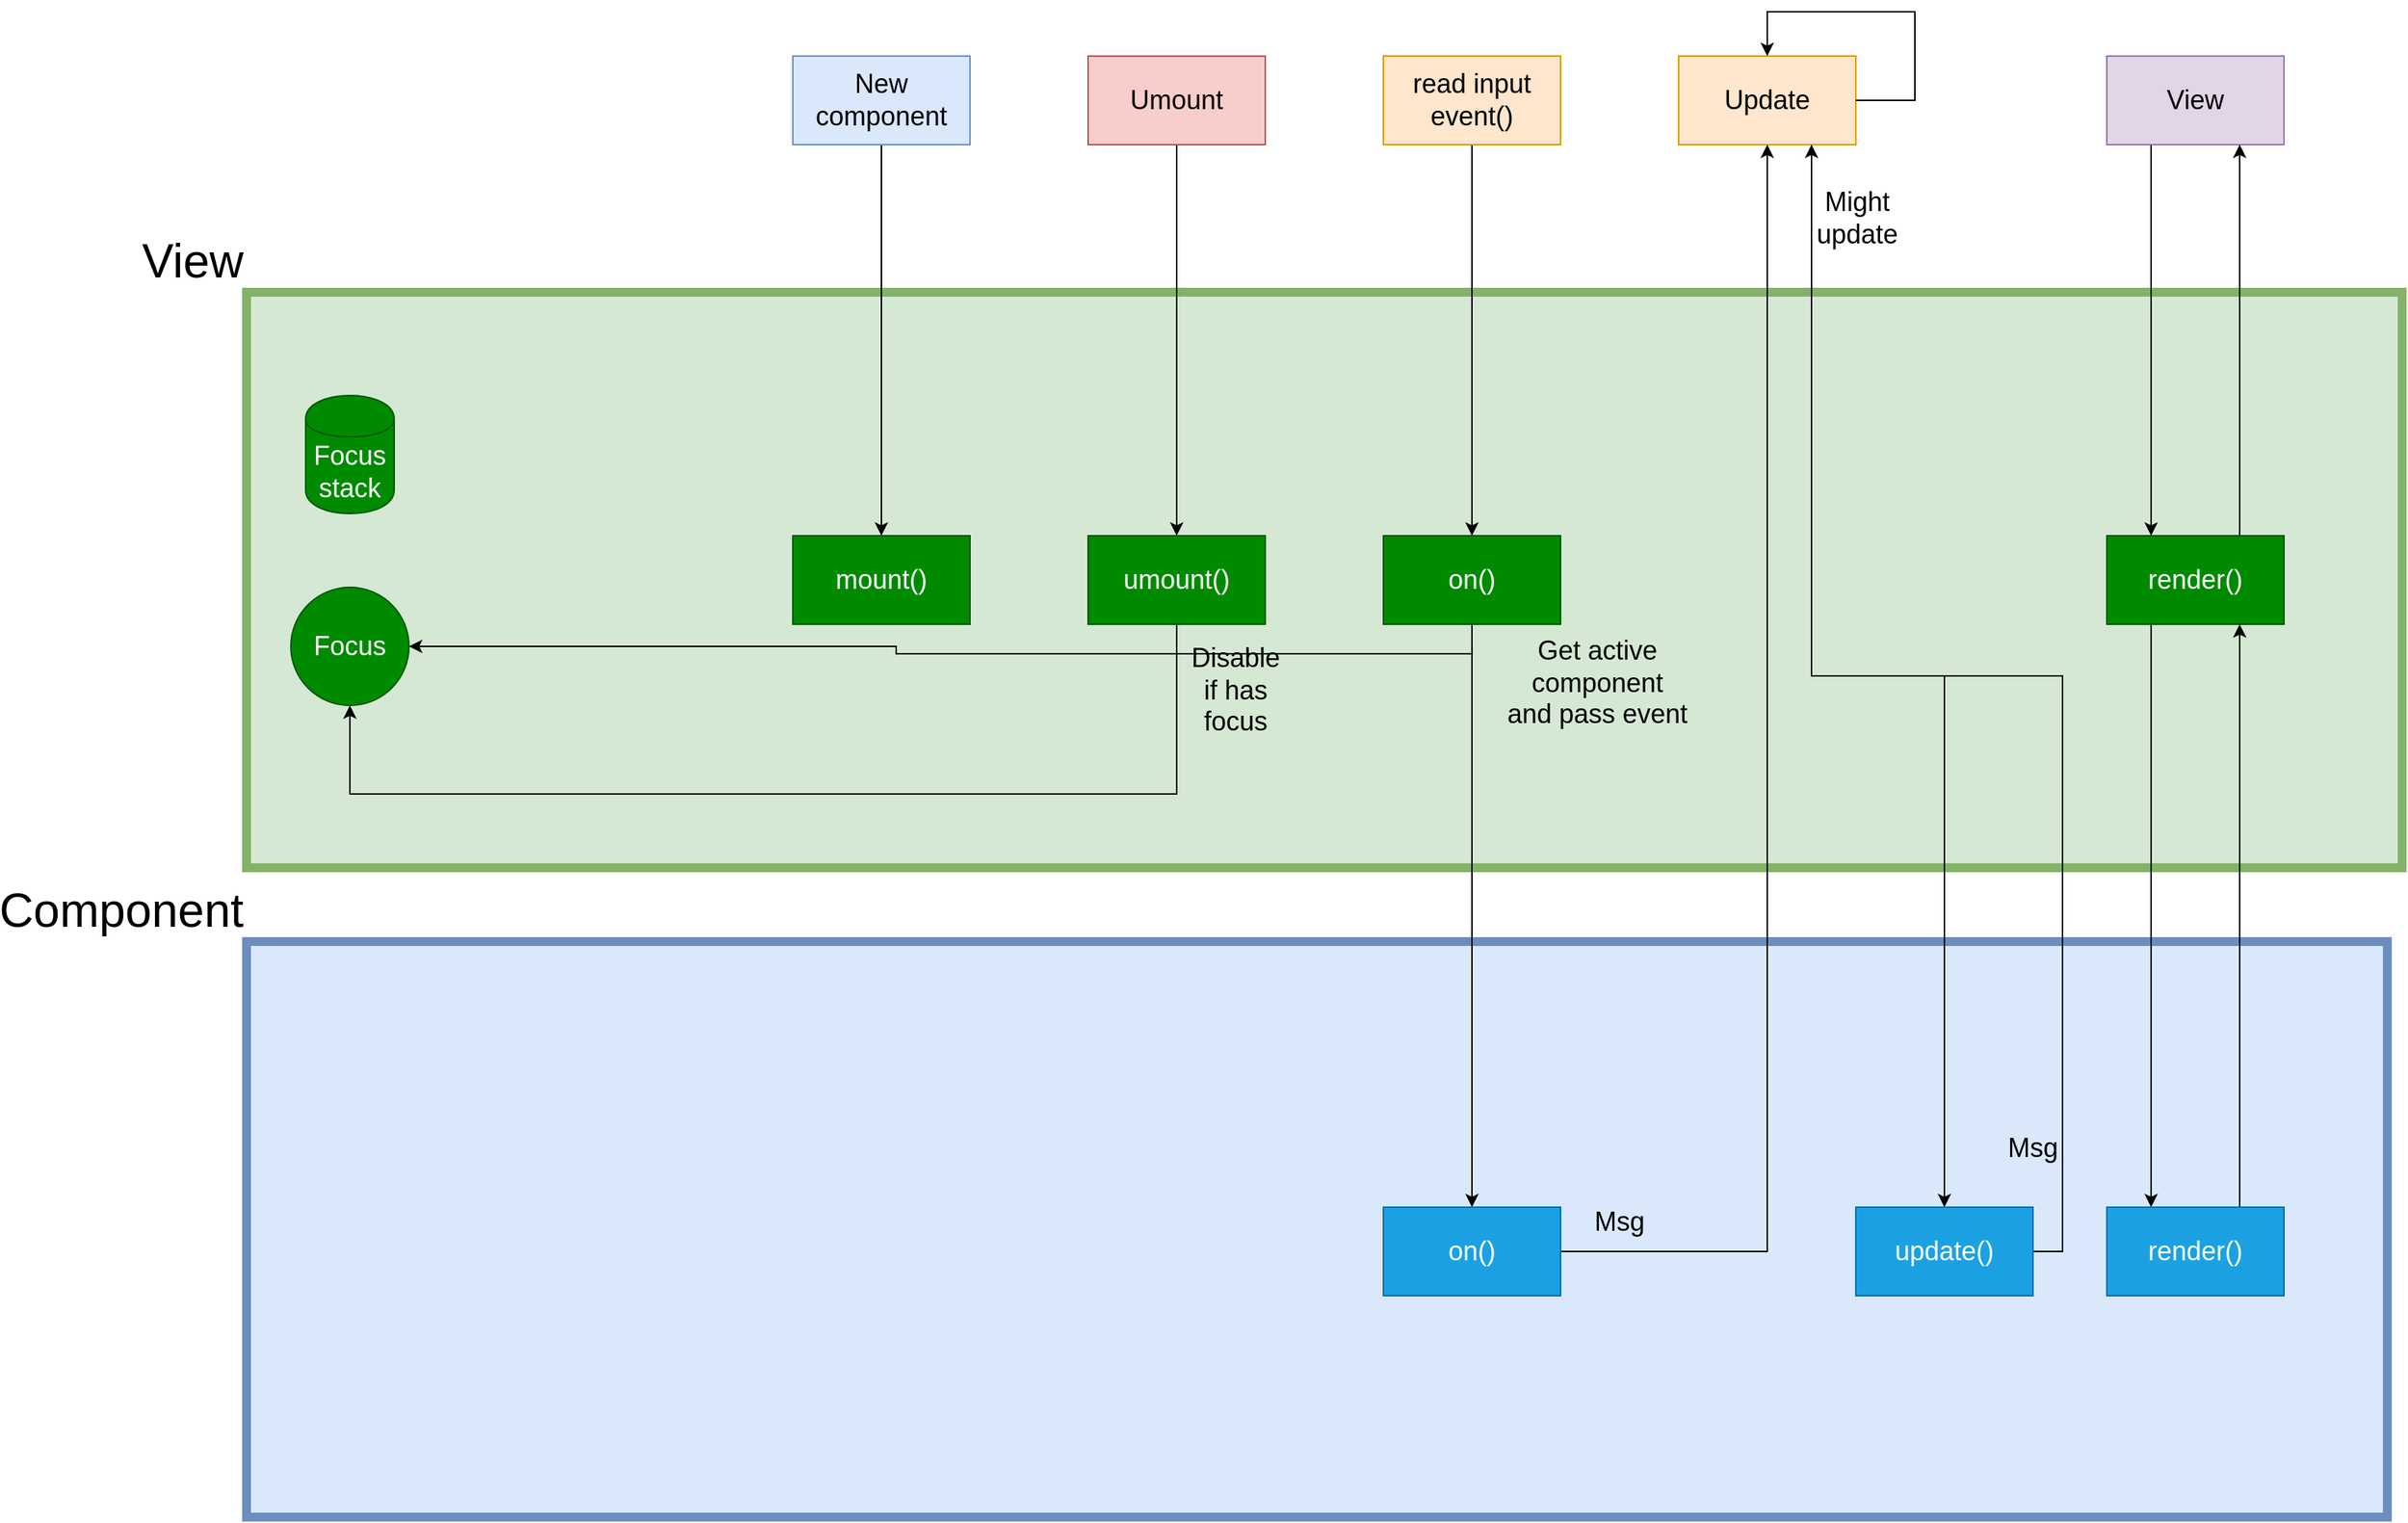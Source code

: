 <mxfile version="13.3.1" type="device"><diagram id="xwcBX72v1C-6Hwy0nwmz" name="Page-1"><mxGraphModel dx="1550" dy="895" grid="1" gridSize="10" guides="1" tooltips="1" connect="1" arrows="1" fold="1" page="1" pageScale="1" pageWidth="827" pageHeight="1169" math="0" shadow="0"><root><mxCell id="0"/><mxCell id="1" parent="0"/><mxCell id="-XbubY2S8q8wB56fuoio-3" value="View" style="rounded=0;whiteSpace=wrap;html=1;fillColor=#d5e8d4;strokeColor=#82b366;comic=0;strokeWidth=6;fontSize=32;labelPosition=left;verticalLabelPosition=top;align=right;verticalAlign=bottom;horizontal=1;" vertex="1" parent="1"><mxGeometry x="170" y="200" width="1460" height="390" as="geometry"/></mxCell><mxCell id="-XbubY2S8q8wB56fuoio-6" style="edgeStyle=orthogonalEdgeStyle;rounded=0;orthogonalLoop=1;jettySize=auto;html=1;exitX=0.5;exitY=1;exitDx=0;exitDy=0;entryX=0.5;entryY=0;entryDx=0;entryDy=0;fontSize=32;" edge="1" parent="1" source="-XbubY2S8q8wB56fuoio-1" target="-XbubY2S8q8wB56fuoio-5"><mxGeometry relative="1" as="geometry"/></mxCell><mxCell id="-XbubY2S8q8wB56fuoio-1" value="New component" style="rounded=0;whiteSpace=wrap;html=1;fillColor=#dae8fc;strokeColor=#6c8ebf;fontSize=18;" vertex="1" parent="1"><mxGeometry x="540" y="40" width="120" height="60" as="geometry"/></mxCell><mxCell id="-XbubY2S8q8wB56fuoio-4" value="Component" style="rounded=0;whiteSpace=wrap;html=1;fillColor=#dae8fc;strokeColor=#6c8ebf;comic=0;strokeWidth=6;fontSize=32;labelPosition=left;verticalLabelPosition=top;align=right;verticalAlign=bottom;horizontal=1;" vertex="1" parent="1"><mxGeometry x="170" y="640" width="1450" height="390" as="geometry"/></mxCell><mxCell id="-XbubY2S8q8wB56fuoio-5" value="mount()" style="rounded=0;whiteSpace=wrap;html=1;fillColor=#008a00;strokeColor=#005700;fontColor=#ffffff;fontSize=18;" vertex="1" parent="1"><mxGeometry x="540" y="365" width="120" height="60" as="geometry"/></mxCell><mxCell id="-XbubY2S8q8wB56fuoio-29" style="edgeStyle=orthogonalEdgeStyle;rounded=0;orthogonalLoop=1;jettySize=auto;html=1;exitX=0.75;exitY=1;exitDx=0;exitDy=0;fontSize=18;" edge="1" parent="1" source="-XbubY2S8q8wB56fuoio-7" target="-XbubY2S8q8wB56fuoio-28"><mxGeometry relative="1" as="geometry"/></mxCell><mxCell id="-XbubY2S8q8wB56fuoio-7" value="Update" style="rounded=0;whiteSpace=wrap;html=1;fillColor=#ffe6cc;strokeColor=#d79b00;fontSize=18;" vertex="1" parent="1"><mxGeometry x="1140" y="40" width="120" height="60" as="geometry"/></mxCell><mxCell id="-XbubY2S8q8wB56fuoio-10" style="edgeStyle=orthogonalEdgeStyle;rounded=0;orthogonalLoop=1;jettySize=auto;html=1;exitX=1;exitY=0.5;exitDx=0;exitDy=0;entryX=0.5;entryY=0;entryDx=0;entryDy=0;fontSize=32;" edge="1" parent="1" source="-XbubY2S8q8wB56fuoio-7" target="-XbubY2S8q8wB56fuoio-7"><mxGeometry relative="1" as="geometry"><Array as="points"><mxPoint x="1300" y="70"/><mxPoint x="1300" y="10"/><mxPoint x="1200" y="10"/></Array></mxGeometry></mxCell><mxCell id="-XbubY2S8q8wB56fuoio-14" style="edgeStyle=orthogonalEdgeStyle;rounded=0;orthogonalLoop=1;jettySize=auto;html=1;exitX=0.5;exitY=1;exitDx=0;exitDy=0;entryX=0.5;entryY=0;entryDx=0;entryDy=0;fontSize=18;" edge="1" parent="1" source="-XbubY2S8q8wB56fuoio-11" target="-XbubY2S8q8wB56fuoio-12"><mxGeometry relative="1" as="geometry"/></mxCell><mxCell id="-XbubY2S8q8wB56fuoio-11" value="Umount" style="rounded=0;whiteSpace=wrap;html=1;fillColor=#f8cecc;strokeColor=#b85450;fontSize=18;" vertex="1" parent="1"><mxGeometry x="740" y="40" width="120" height="60" as="geometry"/></mxCell><mxCell id="-XbubY2S8q8wB56fuoio-17" style="edgeStyle=orthogonalEdgeStyle;rounded=0;orthogonalLoop=1;jettySize=auto;html=1;exitX=0.5;exitY=1;exitDx=0;exitDy=0;entryX=0.5;entryY=1;entryDx=0;entryDy=0;fontSize=18;" edge="1" parent="1" source="-XbubY2S8q8wB56fuoio-12" target="-XbubY2S8q8wB56fuoio-16"><mxGeometry relative="1" as="geometry"><Array as="points"><mxPoint x="800" y="540"/><mxPoint x="240" y="540"/></Array></mxGeometry></mxCell><mxCell id="-XbubY2S8q8wB56fuoio-12" value="umount()" style="rounded=0;whiteSpace=wrap;html=1;fillColor=#008a00;strokeColor=#005700;fontColor=#ffffff;fontSize=18;" vertex="1" parent="1"><mxGeometry x="740" y="365" width="120" height="60" as="geometry"/></mxCell><mxCell id="-XbubY2S8q8wB56fuoio-13" value="Focus stack" style="shape=cylinder;whiteSpace=wrap;html=1;boundedLbl=1;backgroundOutline=1;comic=0;strokeWidth=1;fillColor=#008a00;fontSize=18;align=center;strokeColor=#005700;fontColor=#ffffff;" vertex="1" parent="1"><mxGeometry x="210" y="270" width="60" height="80" as="geometry"/></mxCell><mxCell id="-XbubY2S8q8wB56fuoio-16" value="Focus" style="ellipse;whiteSpace=wrap;html=1;aspect=fixed;comic=0;strokeWidth=1;fillColor=#008a00;fontSize=18;align=center;strokeColor=#005700;fontColor=#ffffff;" vertex="1" parent="1"><mxGeometry x="200" y="400" width="80" height="80" as="geometry"/></mxCell><mxCell id="-XbubY2S8q8wB56fuoio-18" value="Disable if has focus" style="text;html=1;strokeColor=none;fillColor=none;align=center;verticalAlign=middle;whiteSpace=wrap;rounded=0;comic=0;fontSize=18;" vertex="1" parent="1"><mxGeometry x="820" y="460" width="40" height="20" as="geometry"/></mxCell><mxCell id="-XbubY2S8q8wB56fuoio-21" style="edgeStyle=orthogonalEdgeStyle;rounded=0;orthogonalLoop=1;jettySize=auto;html=1;exitX=0.5;exitY=1;exitDx=0;exitDy=0;fontSize=18;" edge="1" parent="1" source="-XbubY2S8q8wB56fuoio-19" target="-XbubY2S8q8wB56fuoio-20"><mxGeometry relative="1" as="geometry"/></mxCell><mxCell id="-XbubY2S8q8wB56fuoio-19" value="read input event()" style="rounded=0;whiteSpace=wrap;html=1;fillColor=#ffe6cc;strokeColor=#d79b00;fontSize=18;" vertex="1" parent="1"><mxGeometry x="940" y="40" width="120" height="60" as="geometry"/></mxCell><mxCell id="-XbubY2S8q8wB56fuoio-22" style="edgeStyle=orthogonalEdgeStyle;rounded=0;orthogonalLoop=1;jettySize=auto;html=1;exitX=0.5;exitY=1;exitDx=0;exitDy=0;entryX=1;entryY=0.5;entryDx=0;entryDy=0;fontSize=18;" edge="1" parent="1" source="-XbubY2S8q8wB56fuoio-20" target="-XbubY2S8q8wB56fuoio-16"><mxGeometry relative="1" as="geometry"/></mxCell><mxCell id="-XbubY2S8q8wB56fuoio-25" style="edgeStyle=orthogonalEdgeStyle;rounded=0;orthogonalLoop=1;jettySize=auto;html=1;exitX=0.5;exitY=1;exitDx=0;exitDy=0;entryX=0.5;entryY=0;entryDx=0;entryDy=0;fontSize=18;" edge="1" parent="1" source="-XbubY2S8q8wB56fuoio-20" target="-XbubY2S8q8wB56fuoio-24"><mxGeometry relative="1" as="geometry"/></mxCell><mxCell id="-XbubY2S8q8wB56fuoio-20" value="on()" style="rounded=0;whiteSpace=wrap;html=1;fillColor=#008a00;strokeColor=#005700;fontColor=#ffffff;fontSize=18;" vertex="1" parent="1"><mxGeometry x="940" y="365" width="120" height="60" as="geometry"/></mxCell><mxCell id="-XbubY2S8q8wB56fuoio-23" value="Get active component&lt;br&gt;and pass event" style="text;html=1;strokeColor=none;fillColor=none;align=center;verticalAlign=middle;whiteSpace=wrap;rounded=0;comic=0;fontSize=18;" vertex="1" parent="1"><mxGeometry x="1010" y="425" width="150" height="80" as="geometry"/></mxCell><mxCell id="-XbubY2S8q8wB56fuoio-26" style="edgeStyle=orthogonalEdgeStyle;rounded=0;orthogonalLoop=1;jettySize=auto;html=1;exitX=1;exitY=0.5;exitDx=0;exitDy=0;entryX=0.5;entryY=1;entryDx=0;entryDy=0;fontSize=18;" edge="1" parent="1" source="-XbubY2S8q8wB56fuoio-24" target="-XbubY2S8q8wB56fuoio-7"><mxGeometry relative="1" as="geometry"/></mxCell><mxCell id="-XbubY2S8q8wB56fuoio-24" value="on()" style="rounded=0;whiteSpace=wrap;html=1;fillColor=#1ba1e2;strokeColor=#006EAF;fontColor=#ffffff;fontSize=18;" vertex="1" parent="1"><mxGeometry x="940" y="820" width="120" height="60" as="geometry"/></mxCell><mxCell id="-XbubY2S8q8wB56fuoio-27" value="Msg" style="text;html=1;strokeColor=none;fillColor=none;align=center;verticalAlign=middle;whiteSpace=wrap;rounded=0;comic=0;fontSize=18;" vertex="1" parent="1"><mxGeometry x="1080" y="820" width="40" height="20" as="geometry"/></mxCell><mxCell id="-XbubY2S8q8wB56fuoio-30" style="edgeStyle=orthogonalEdgeStyle;rounded=0;orthogonalLoop=1;jettySize=auto;html=1;exitX=1;exitY=0.5;exitDx=0;exitDy=0;entryX=0.75;entryY=1;entryDx=0;entryDy=0;fontSize=18;" edge="1" parent="1" source="-XbubY2S8q8wB56fuoio-28" target="-XbubY2S8q8wB56fuoio-7"><mxGeometry relative="1" as="geometry"/></mxCell><mxCell id="-XbubY2S8q8wB56fuoio-28" value="update()" style="rounded=0;whiteSpace=wrap;html=1;fillColor=#1ba1e2;strokeColor=#006EAF;fontColor=#ffffff;fontSize=18;" vertex="1" parent="1"><mxGeometry x="1260" y="820" width="120" height="60" as="geometry"/></mxCell><mxCell id="-XbubY2S8q8wB56fuoio-31" value="Msg" style="text;html=1;strokeColor=none;fillColor=none;align=center;verticalAlign=middle;whiteSpace=wrap;rounded=0;comic=0;fontSize=18;" vertex="1" parent="1"><mxGeometry x="1360" y="770" width="40" height="20" as="geometry"/></mxCell><mxCell id="-XbubY2S8q8wB56fuoio-32" value="Might update" style="text;html=1;strokeColor=none;fillColor=none;align=center;verticalAlign=middle;whiteSpace=wrap;rounded=0;comic=0;fontSize=18;" vertex="1" parent="1"><mxGeometry x="1241" y="140" width="40" height="20" as="geometry"/></mxCell><mxCell id="-XbubY2S8q8wB56fuoio-37" style="edgeStyle=orthogonalEdgeStyle;rounded=0;orthogonalLoop=1;jettySize=auto;html=1;exitX=0.25;exitY=1;exitDx=0;exitDy=0;entryX=0.25;entryY=0;entryDx=0;entryDy=0;fontSize=18;" edge="1" parent="1" source="-XbubY2S8q8wB56fuoio-33" target="-XbubY2S8q8wB56fuoio-34"><mxGeometry relative="1" as="geometry"/></mxCell><mxCell id="-XbubY2S8q8wB56fuoio-33" value="View" style="rounded=0;whiteSpace=wrap;html=1;fillColor=#e1d5e7;strokeColor=#9673a6;fontSize=18;" vertex="1" parent="1"><mxGeometry x="1430" y="40" width="120" height="60" as="geometry"/></mxCell><mxCell id="-XbubY2S8q8wB56fuoio-38" style="edgeStyle=orthogonalEdgeStyle;rounded=0;orthogonalLoop=1;jettySize=auto;html=1;exitX=0.25;exitY=1;exitDx=0;exitDy=0;entryX=0.25;entryY=0;entryDx=0;entryDy=0;fontSize=18;" edge="1" parent="1" source="-XbubY2S8q8wB56fuoio-34" target="-XbubY2S8q8wB56fuoio-36"><mxGeometry relative="1" as="geometry"/></mxCell><mxCell id="-XbubY2S8q8wB56fuoio-42" style="edgeStyle=orthogonalEdgeStyle;rounded=0;orthogonalLoop=1;jettySize=auto;html=1;exitX=0.75;exitY=0;exitDx=0;exitDy=0;entryX=0.75;entryY=1;entryDx=0;entryDy=0;fontSize=18;" edge="1" parent="1" source="-XbubY2S8q8wB56fuoio-34" target="-XbubY2S8q8wB56fuoio-33"><mxGeometry relative="1" as="geometry"/></mxCell><mxCell id="-XbubY2S8q8wB56fuoio-34" value="render()" style="rounded=0;whiteSpace=wrap;html=1;fillColor=#008a00;strokeColor=#005700;fontColor=#ffffff;fontSize=18;" vertex="1" parent="1"><mxGeometry x="1430" y="365" width="120" height="60" as="geometry"/></mxCell><mxCell id="-XbubY2S8q8wB56fuoio-40" style="edgeStyle=orthogonalEdgeStyle;rounded=0;orthogonalLoop=1;jettySize=auto;html=1;exitX=0.75;exitY=0;exitDx=0;exitDy=0;entryX=0.75;entryY=1;entryDx=0;entryDy=0;fontSize=18;" edge="1" parent="1" source="-XbubY2S8q8wB56fuoio-36" target="-XbubY2S8q8wB56fuoio-34"><mxGeometry relative="1" as="geometry"/></mxCell><mxCell id="-XbubY2S8q8wB56fuoio-36" value="render()" style="rounded=0;whiteSpace=wrap;html=1;fillColor=#1ba1e2;strokeColor=#006EAF;fontColor=#ffffff;fontSize=18;" vertex="1" parent="1"><mxGeometry x="1430" y="820" width="120" height="60" as="geometry"/></mxCell></root></mxGraphModel></diagram></mxfile>